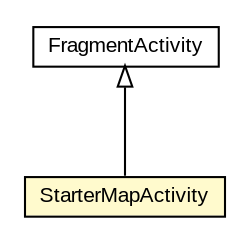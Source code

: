 #!/usr/local/bin/dot
#
# Class diagram 
# Generated by UMLGraph version R5_6-24-gf6e263 (http://www.umlgraph.org/)
#

digraph G {
	edge [fontname="arial",fontsize=10,labelfontname="arial",labelfontsize=10];
	node [fontname="arial",fontsize=10,shape=plaintext];
	nodesep=0.25;
	ranksep=0.5;
	// org.osmdroid.StarterMapActivity
	c111329 [label=<<table title="org.osmdroid.StarterMapActivity" border="0" cellborder="1" cellspacing="0" cellpadding="2" port="p" bgcolor="lemonChiffon" href="./StarterMapActivity.html">
		<tr><td><table border="0" cellspacing="0" cellpadding="1">
<tr><td align="center" balign="center"> StarterMapActivity </td></tr>
		</table></td></tr>
		</table>>, URL="./StarterMapActivity.html", fontname="arial", fontcolor="black", fontsize=10.0];
	//org.osmdroid.StarterMapActivity extends FragmentActivity
	c111543:p -> c111329:p [dir=back,arrowtail=empty];
	// FragmentActivity
	c111543[label=<<table title="FragmentActivity" border="0" cellborder="1" cellspacing="0" cellpadding="2" port="p" href="http://java.sun.com/j2se/1.4.2/docs/api//FragmentActivity.html">
		<tr><td><table border="0" cellspacing="0" cellpadding="1">
<tr><td align="center" balign="center"> FragmentActivity </td></tr>
		</table></td></tr>
		</table>>, fontname="arial", fontcolor="black", fontsize=10.0];
}

